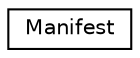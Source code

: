 digraph "Graphical Class Hierarchy"
{
  edge [fontname="Helvetica",fontsize="10",labelfontname="Helvetica",labelfontsize="10"];
  node [fontname="Helvetica",fontsize="10",shape=record];
  rankdir="LR";
  Node1 [label="Manifest",height=0.2,width=0.4,color="black", fillcolor="white", style="filled",URL="$classapp_1_1localization_1_1_manifest.html"];
}

